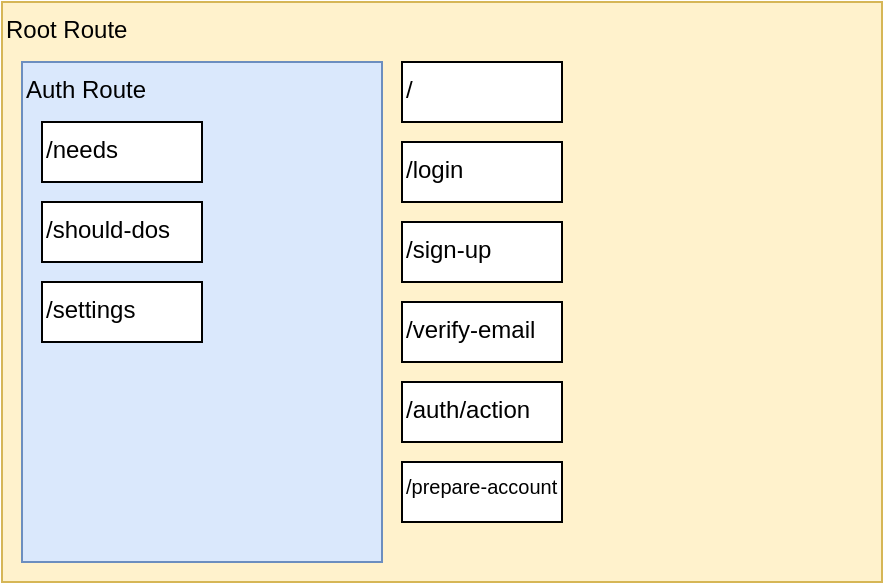 <mxfile version="22.1.4" type="github">
  <diagram name="Page-1" id="e1RGGrZxxhzuxi-Nd0hM">
    <mxGraphModel dx="954" dy="532" grid="1" gridSize="10" guides="1" tooltips="1" connect="1" arrows="1" fold="1" page="1" pageScale="1" pageWidth="850" pageHeight="1100" math="0" shadow="0">
      <root>
        <mxCell id="0" />
        <mxCell id="1" parent="0" />
        <mxCell id="XZPgrRN6qtijMVRaPW6N-1" value="Root Route" style="rounded=0;whiteSpace=wrap;html=1;verticalAlign=top;align=left;fillColor=#fff2cc;strokeColor=#d6b656;" parent="1" vertex="1">
          <mxGeometry x="210" y="100" width="440" height="290" as="geometry" />
        </mxCell>
        <mxCell id="ZYC0NnvtjXSlAY5eB8kO-1" value="Auth Route" style="rounded=0;whiteSpace=wrap;html=1;verticalAlign=top;align=left;fillColor=#dae8fc;strokeColor=#6c8ebf;" vertex="1" parent="1">
          <mxGeometry x="220" y="130" width="180" height="250" as="geometry" />
        </mxCell>
        <mxCell id="ZYC0NnvtjXSlAY5eB8kO-2" value="/needs" style="rounded=0;whiteSpace=wrap;html=1;verticalAlign=top;align=left;" vertex="1" parent="1">
          <mxGeometry x="230" y="160" width="80" height="30" as="geometry" />
        </mxCell>
        <mxCell id="ZYC0NnvtjXSlAY5eB8kO-3" value="/should-dos" style="rounded=0;whiteSpace=wrap;html=1;verticalAlign=top;align=left;" vertex="1" parent="1">
          <mxGeometry x="230" y="200" width="80" height="30" as="geometry" />
        </mxCell>
        <mxCell id="ZYC0NnvtjXSlAY5eB8kO-4" value="/settings" style="rounded=0;whiteSpace=wrap;html=1;verticalAlign=top;align=left;" vertex="1" parent="1">
          <mxGeometry x="230" y="240" width="80" height="30" as="geometry" />
        </mxCell>
        <mxCell id="ZYC0NnvtjXSlAY5eB8kO-5" value="/login" style="rounded=0;whiteSpace=wrap;html=1;verticalAlign=top;align=left;" vertex="1" parent="1">
          <mxGeometry x="410" y="170" width="80" height="30" as="geometry" />
        </mxCell>
        <mxCell id="ZYC0NnvtjXSlAY5eB8kO-6" value="/sign-up" style="rounded=0;whiteSpace=wrap;html=1;verticalAlign=top;align=left;" vertex="1" parent="1">
          <mxGeometry x="410" y="210" width="80" height="30" as="geometry" />
        </mxCell>
        <mxCell id="ZYC0NnvtjXSlAY5eB8kO-7" value="&lt;div&gt;/verify-email&lt;/div&gt;" style="rounded=0;whiteSpace=wrap;html=1;verticalAlign=top;align=left;" vertex="1" parent="1">
          <mxGeometry x="410" y="250" width="80" height="30" as="geometry" />
        </mxCell>
        <mxCell id="ZYC0NnvtjXSlAY5eB8kO-8" value="/" style="rounded=0;whiteSpace=wrap;html=1;verticalAlign=top;align=left;" vertex="1" parent="1">
          <mxGeometry x="410" y="130" width="80" height="30" as="geometry" />
        </mxCell>
        <mxCell id="ZYC0NnvtjXSlAY5eB8kO-9" value="&lt;div&gt;/auth/action&lt;/div&gt;" style="rounded=0;whiteSpace=wrap;html=1;verticalAlign=top;align=left;" vertex="1" parent="1">
          <mxGeometry x="410" y="290" width="80" height="30" as="geometry" />
        </mxCell>
        <mxCell id="ZYC0NnvtjXSlAY5eB8kO-10" value="&lt;div style=&quot;font-size: 10px;&quot;&gt;/prepare-account&lt;/div&gt;" style="rounded=0;whiteSpace=wrap;html=1;verticalAlign=top;align=left;fontSize=10;" vertex="1" parent="1">
          <mxGeometry x="410" y="330" width="80" height="30" as="geometry" />
        </mxCell>
      </root>
    </mxGraphModel>
  </diagram>
</mxfile>
